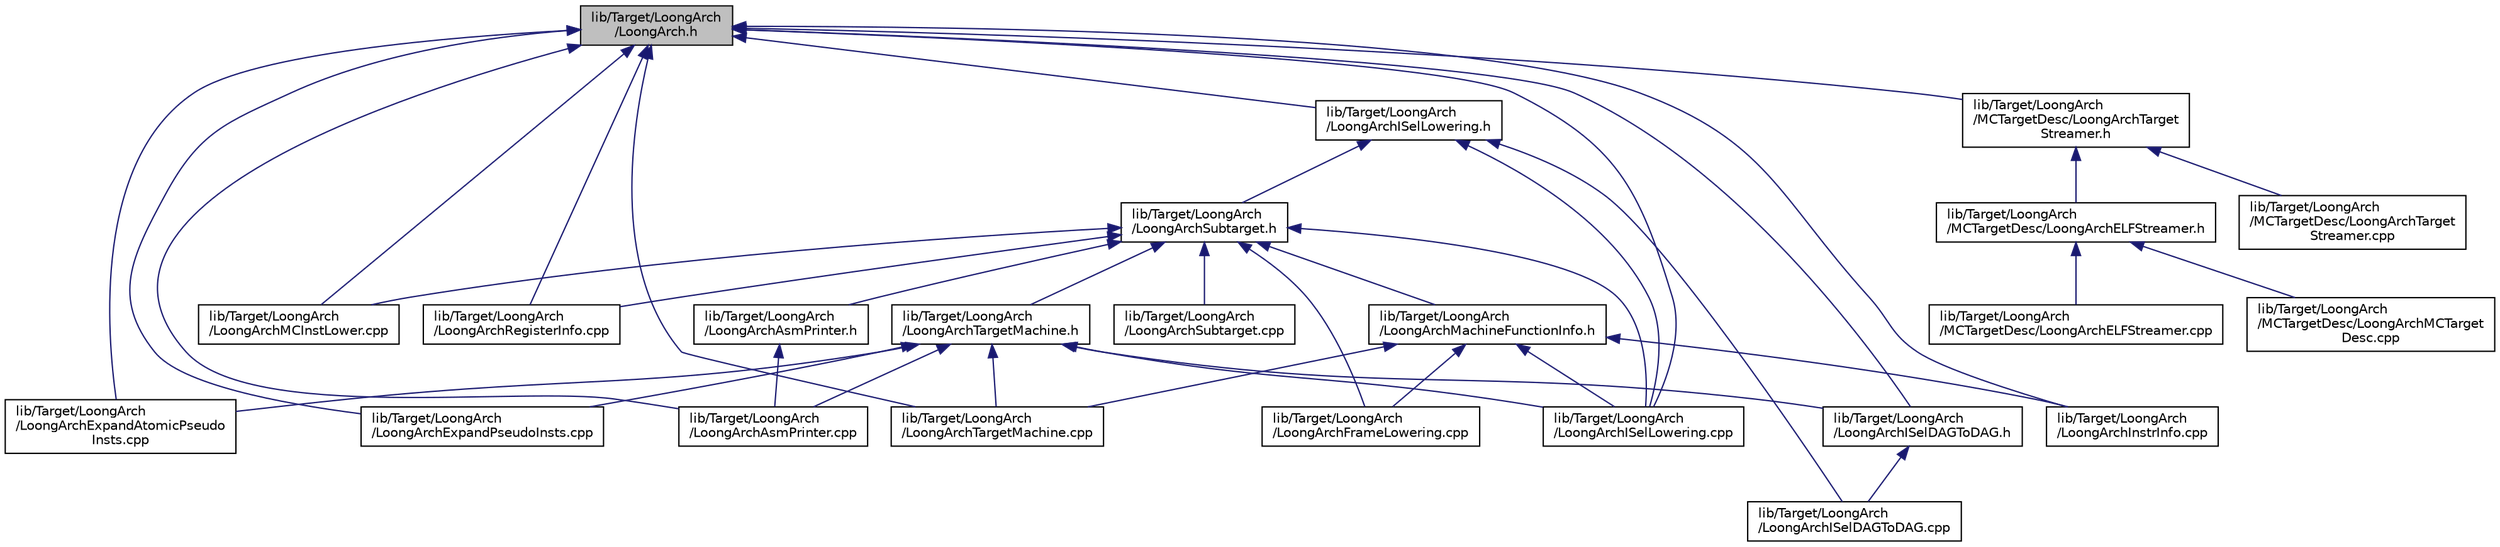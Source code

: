 digraph "lib/Target/LoongArch/LoongArch.h"
{
 // LATEX_PDF_SIZE
  bgcolor="transparent";
  edge [fontname="Helvetica",fontsize="10",labelfontname="Helvetica",labelfontsize="10"];
  node [fontname="Helvetica",fontsize="10",shape=record];
  Node1 [label="lib/Target/LoongArch\l/LoongArch.h",height=0.2,width=0.4,color="black", fillcolor="grey75", style="filled", fontcolor="black",tooltip=" "];
  Node1 -> Node2 [dir="back",color="midnightblue",fontsize="10",style="solid",fontname="Helvetica"];
  Node2 [label="lib/Target/LoongArch\l/LoongArchISelLowering.h",height=0.2,width=0.4,color="black",URL="$LoongArchISelLowering_8h.html",tooltip=" "];
  Node2 -> Node3 [dir="back",color="midnightblue",fontsize="10",style="solid",fontname="Helvetica"];
  Node3 [label="lib/Target/LoongArch\l/LoongArchSubtarget.h",height=0.2,width=0.4,color="black",URL="$LoongArchSubtarget_8h.html",tooltip=" "];
  Node3 -> Node4 [dir="back",color="midnightblue",fontsize="10",style="solid",fontname="Helvetica"];
  Node4 [label="lib/Target/LoongArch\l/LoongArchAsmPrinter.h",height=0.2,width=0.4,color="black",URL="$LoongArchAsmPrinter_8h.html",tooltip=" "];
  Node4 -> Node5 [dir="back",color="midnightblue",fontsize="10",style="solid",fontname="Helvetica"];
  Node5 [label="lib/Target/LoongArch\l/LoongArchAsmPrinter.cpp",height=0.2,width=0.4,color="black",URL="$LoongArchAsmPrinter_8cpp.html",tooltip=" "];
  Node3 -> Node6 [dir="back",color="midnightblue",fontsize="10",style="solid",fontname="Helvetica"];
  Node6 [label="lib/Target/LoongArch\l/LoongArchTargetMachine.h",height=0.2,width=0.4,color="black",URL="$LoongArchTargetMachine_8h.html",tooltip=" "];
  Node6 -> Node5 [dir="back",color="midnightblue",fontsize="10",style="solid",fontname="Helvetica"];
  Node6 -> Node7 [dir="back",color="midnightblue",fontsize="10",style="solid",fontname="Helvetica"];
  Node7 [label="lib/Target/LoongArch\l/LoongArchExpandAtomicPseudo\lInsts.cpp",height=0.2,width=0.4,color="black",URL="$LoongArchExpandAtomicPseudoInsts_8cpp.html",tooltip=" "];
  Node6 -> Node8 [dir="back",color="midnightblue",fontsize="10",style="solid",fontname="Helvetica"];
  Node8 [label="lib/Target/LoongArch\l/LoongArchExpandPseudoInsts.cpp",height=0.2,width=0.4,color="black",URL="$LoongArchExpandPseudoInsts_8cpp.html",tooltip=" "];
  Node6 -> Node9 [dir="back",color="midnightblue",fontsize="10",style="solid",fontname="Helvetica"];
  Node9 [label="lib/Target/LoongArch\l/LoongArchISelDAGToDAG.h",height=0.2,width=0.4,color="black",URL="$LoongArchISelDAGToDAG_8h.html",tooltip=" "];
  Node9 -> Node10 [dir="back",color="midnightblue",fontsize="10",style="solid",fontname="Helvetica"];
  Node10 [label="lib/Target/LoongArch\l/LoongArchISelDAGToDAG.cpp",height=0.2,width=0.4,color="black",URL="$LoongArchISelDAGToDAG_8cpp.html",tooltip=" "];
  Node6 -> Node11 [dir="back",color="midnightblue",fontsize="10",style="solid",fontname="Helvetica"];
  Node11 [label="lib/Target/LoongArch\l/LoongArchISelLowering.cpp",height=0.2,width=0.4,color="black",URL="$LoongArchISelLowering_8cpp.html",tooltip=" "];
  Node6 -> Node12 [dir="back",color="midnightblue",fontsize="10",style="solid",fontname="Helvetica"];
  Node12 [label="lib/Target/LoongArch\l/LoongArchTargetMachine.cpp",height=0.2,width=0.4,color="black",URL="$LoongArchTargetMachine_8cpp.html",tooltip=" "];
  Node3 -> Node13 [dir="back",color="midnightblue",fontsize="10",style="solid",fontname="Helvetica"];
  Node13 [label="lib/Target/LoongArch\l/LoongArchMachineFunctionInfo.h",height=0.2,width=0.4,color="black",URL="$LoongArchMachineFunctionInfo_8h.html",tooltip=" "];
  Node13 -> Node14 [dir="back",color="midnightblue",fontsize="10",style="solid",fontname="Helvetica"];
  Node14 [label="lib/Target/LoongArch\l/LoongArchFrameLowering.cpp",height=0.2,width=0.4,color="black",URL="$LoongArchFrameLowering_8cpp.html",tooltip=" "];
  Node13 -> Node15 [dir="back",color="midnightblue",fontsize="10",style="solid",fontname="Helvetica"];
  Node15 [label="lib/Target/LoongArch\l/LoongArchInstrInfo.cpp",height=0.2,width=0.4,color="black",URL="$LoongArchInstrInfo_8cpp.html",tooltip=" "];
  Node13 -> Node11 [dir="back",color="midnightblue",fontsize="10",style="solid",fontname="Helvetica"];
  Node13 -> Node12 [dir="back",color="midnightblue",fontsize="10",style="solid",fontname="Helvetica"];
  Node3 -> Node14 [dir="back",color="midnightblue",fontsize="10",style="solid",fontname="Helvetica"];
  Node3 -> Node11 [dir="back",color="midnightblue",fontsize="10",style="solid",fontname="Helvetica"];
  Node3 -> Node16 [dir="back",color="midnightblue",fontsize="10",style="solid",fontname="Helvetica"];
  Node16 [label="lib/Target/LoongArch\l/LoongArchMCInstLower.cpp",height=0.2,width=0.4,color="black",URL="$LoongArchMCInstLower_8cpp.html",tooltip=" "];
  Node3 -> Node17 [dir="back",color="midnightblue",fontsize="10",style="solid",fontname="Helvetica"];
  Node17 [label="lib/Target/LoongArch\l/LoongArchRegisterInfo.cpp",height=0.2,width=0.4,color="black",URL="$LoongArchRegisterInfo_8cpp.html",tooltip=" "];
  Node3 -> Node18 [dir="back",color="midnightblue",fontsize="10",style="solid",fontname="Helvetica"];
  Node18 [label="lib/Target/LoongArch\l/LoongArchSubtarget.cpp",height=0.2,width=0.4,color="black",URL="$LoongArchSubtarget_8cpp.html",tooltip=" "];
  Node2 -> Node10 [dir="back",color="midnightblue",fontsize="10",style="solid",fontname="Helvetica"];
  Node2 -> Node11 [dir="back",color="midnightblue",fontsize="10",style="solid",fontname="Helvetica"];
  Node1 -> Node5 [dir="back",color="midnightblue",fontsize="10",style="solid",fontname="Helvetica"];
  Node1 -> Node7 [dir="back",color="midnightblue",fontsize="10",style="solid",fontname="Helvetica"];
  Node1 -> Node8 [dir="back",color="midnightblue",fontsize="10",style="solid",fontname="Helvetica"];
  Node1 -> Node15 [dir="back",color="midnightblue",fontsize="10",style="solid",fontname="Helvetica"];
  Node1 -> Node9 [dir="back",color="midnightblue",fontsize="10",style="solid",fontname="Helvetica"];
  Node1 -> Node11 [dir="back",color="midnightblue",fontsize="10",style="solid",fontname="Helvetica"];
  Node1 -> Node16 [dir="back",color="midnightblue",fontsize="10",style="solid",fontname="Helvetica"];
  Node1 -> Node17 [dir="back",color="midnightblue",fontsize="10",style="solid",fontname="Helvetica"];
  Node1 -> Node12 [dir="back",color="midnightblue",fontsize="10",style="solid",fontname="Helvetica"];
  Node1 -> Node19 [dir="back",color="midnightblue",fontsize="10",style="solid",fontname="Helvetica"];
  Node19 [label="lib/Target/LoongArch\l/MCTargetDesc/LoongArchTarget\lStreamer.h",height=0.2,width=0.4,color="black",URL="$LoongArchTargetStreamer_8h.html",tooltip=" "];
  Node19 -> Node20 [dir="back",color="midnightblue",fontsize="10",style="solid",fontname="Helvetica"];
  Node20 [label="lib/Target/LoongArch\l/MCTargetDesc/LoongArchELFStreamer.h",height=0.2,width=0.4,color="black",URL="$LoongArchELFStreamer_8h.html",tooltip=" "];
  Node20 -> Node21 [dir="back",color="midnightblue",fontsize="10",style="solid",fontname="Helvetica"];
  Node21 [label="lib/Target/LoongArch\l/MCTargetDesc/LoongArchELFStreamer.cpp",height=0.2,width=0.4,color="black",URL="$LoongArchELFStreamer_8cpp.html",tooltip=" "];
  Node20 -> Node22 [dir="back",color="midnightblue",fontsize="10",style="solid",fontname="Helvetica"];
  Node22 [label="lib/Target/LoongArch\l/MCTargetDesc/LoongArchMCTarget\lDesc.cpp",height=0.2,width=0.4,color="black",URL="$LoongArchMCTargetDesc_8cpp.html",tooltip=" "];
  Node19 -> Node23 [dir="back",color="midnightblue",fontsize="10",style="solid",fontname="Helvetica"];
  Node23 [label="lib/Target/LoongArch\l/MCTargetDesc/LoongArchTarget\lStreamer.cpp",height=0.2,width=0.4,color="black",URL="$LoongArchTargetStreamer_8cpp.html",tooltip=" "];
}
